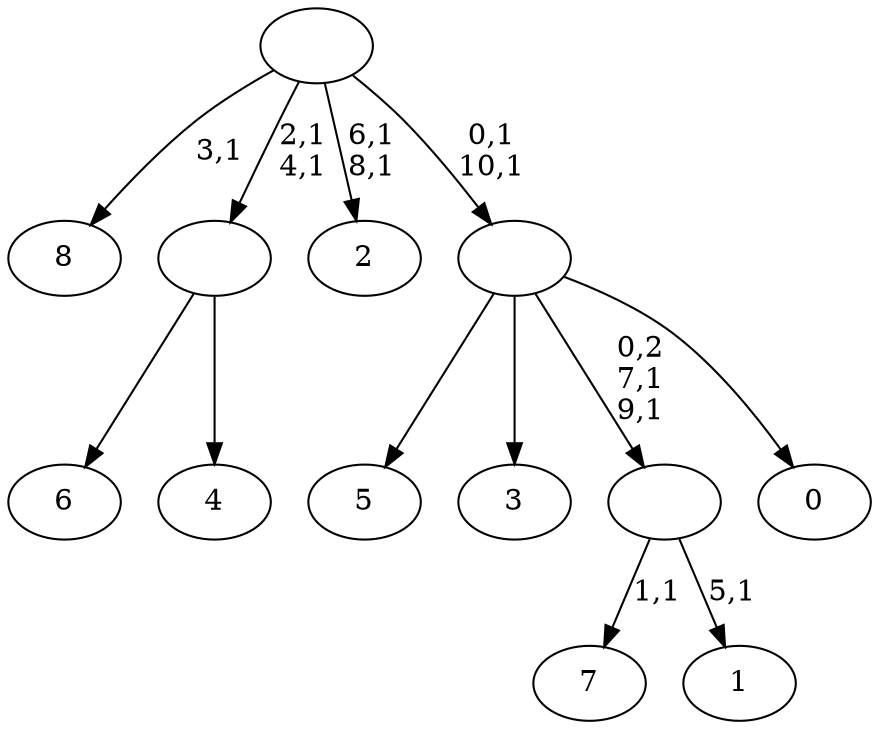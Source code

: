 digraph T {
	20 [label="8"]
	18 [label="7"]
	16 [label="6"]
	15 [label="5"]
	14 [label="4"]
	13 [label=""]
	11 [label="3"]
	10 [label="2"]
	7 [label="1"]
	5 [label=""]
	3 [label="0"]
	2 [label=""]
	0 [label=""]
	13 -> 16 [label=""]
	13 -> 14 [label=""]
	5 -> 7 [label="5,1"]
	5 -> 18 [label="1,1"]
	2 -> 5 [label="0,2\n7,1\n9,1"]
	2 -> 15 [label=""]
	2 -> 11 [label=""]
	2 -> 3 [label=""]
	0 -> 2 [label="0,1\n10,1"]
	0 -> 10 [label="6,1\n8,1"]
	0 -> 13 [label="2,1\n4,1"]
	0 -> 20 [label="3,1"]
}
